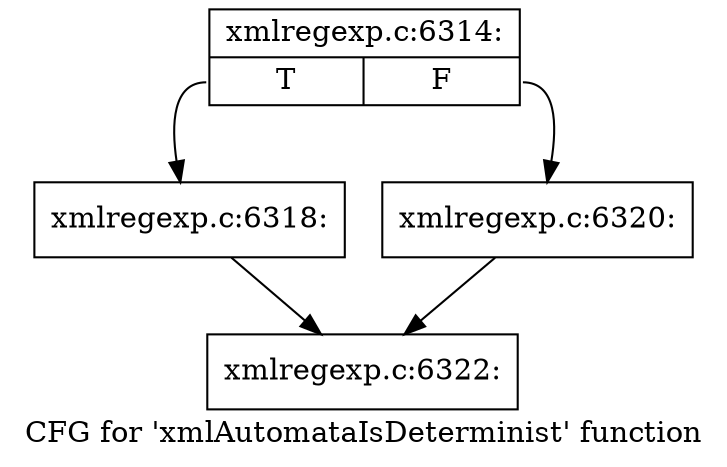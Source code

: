 digraph "CFG for 'xmlAutomataIsDeterminist' function" {
	label="CFG for 'xmlAutomataIsDeterminist' function";

	Node0x413fd60 [shape=record,label="{xmlregexp.c:6314:|{<s0>T|<s1>F}}"];
	Node0x413fd60:s0 -> Node0x4140990;
	Node0x413fd60:s1 -> Node0x41409e0;
	Node0x4140990 [shape=record,label="{xmlregexp.c:6318:}"];
	Node0x4140990 -> Node0x413fcb0;
	Node0x41409e0 [shape=record,label="{xmlregexp.c:6320:}"];
	Node0x41409e0 -> Node0x413fcb0;
	Node0x413fcb0 [shape=record,label="{xmlregexp.c:6322:}"];
}
